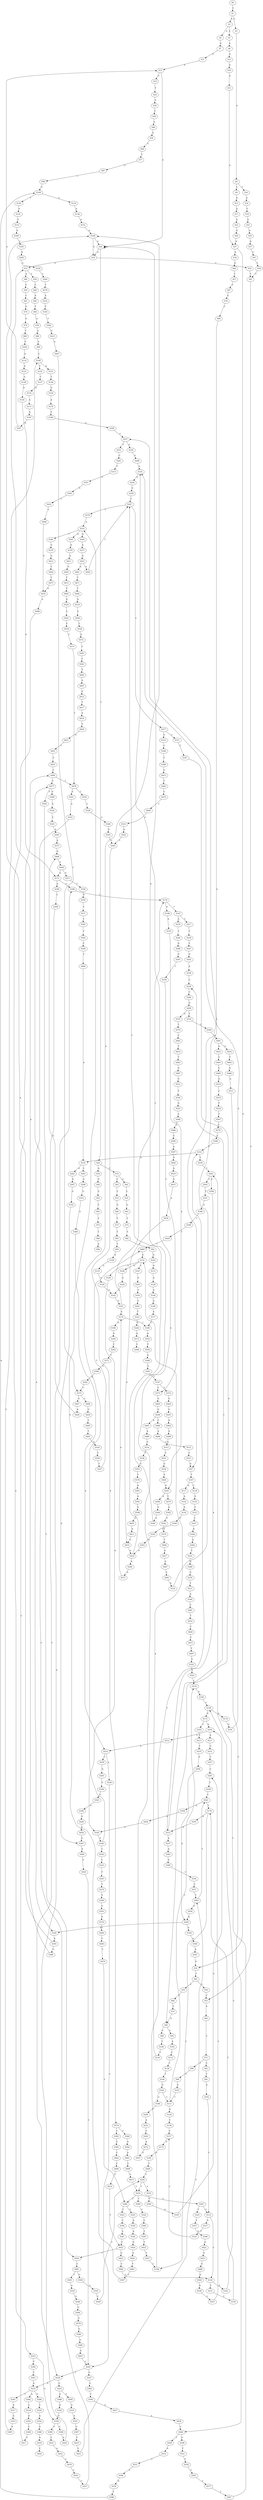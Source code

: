 strict digraph  {
	S0 -> S1 [ label = C ];
	S1 -> S2 [ label = A ];
	S1 -> S3 [ label = C ];
	S2 -> S4 [ label = A ];
	S2 -> S5 [ label = C ];
	S3 -> S6 [ label = G ];
	S4 -> S7 [ label = A ];
	S5 -> S8 [ label = A ];
	S6 -> S9 [ label = C ];
	S6 -> S10 [ label = T ];
	S7 -> S11 [ label = A ];
	S8 -> S12 [ label = A ];
	S9 -> S13 [ label = A ];
	S10 -> S14 [ label = A ];
	S11 -> S15 [ label = A ];
	S12 -> S16 [ label = G ];
	S13 -> S17 [ label = A ];
	S14 -> S18 [ label = C ];
	S15 -> S19 [ label = C ];
	S15 -> S20 [ label = A ];
	S16 -> S21 [ label = A ];
	S17 -> S22 [ label = G ];
	S18 -> S23 [ label = A ];
	S19 -> S24 [ label = T ];
	S20 -> S25 [ label = G ];
	S20 -> S26 [ label = T ];
	S20 -> S20 [ label = A ];
	S21 -> S27 [ label = A ];
	S22 -> S28 [ label = A ];
	S23 -> S29 [ label = A ];
	S24 -> S30 [ label = G ];
	S25 -> S31 [ label = A ];
	S25 -> S32 [ label = T ];
	S26 -> S33 [ label = T ];
	S26 -> S34 [ label = A ];
	S27 -> S35 [ label = G ];
	S27 -> S36 [ label = A ];
	S28 -> S27 [ label = A ];
	S29 -> S37 [ label = A ];
	S30 -> S38 [ label = T ];
	S31 -> S39 [ label = T ];
	S31 -> S40 [ label = A ];
	S32 -> S41 [ label = T ];
	S33 -> S42 [ label = G ];
	S33 -> S43 [ label = C ];
	S34 -> S44 [ label = G ];
	S35 -> S45 [ label = T ];
	S36 -> S46 [ label = G ];
	S37 -> S47 [ label = G ];
	S38 -> S48 [ label = A ];
	S39 -> S49 [ label = C ];
	S40 -> S50 [ label = C ];
	S41 -> S51 [ label = C ];
	S42 -> S52 [ label = C ];
	S43 -> S53 [ label = C ];
	S44 -> S54 [ label = G ];
	S45 -> S55 [ label = C ];
	S45 -> S56 [ label = T ];
	S46 -> S57 [ label = T ];
	S47 -> S58 [ label = T ];
	S48 -> S59 [ label = A ];
	S49 -> S60 [ label = A ];
	S50 -> S61 [ label = C ];
	S51 -> S62 [ label = A ];
	S52 -> S63 [ label = G ];
	S53 -> S64 [ label = G ];
	S54 -> S65 [ label = T ];
	S55 -> S66 [ label = C ];
	S56 -> S51 [ label = C ];
	S57 -> S67 [ label = A ];
	S58 -> S41 [ label = T ];
	S59 -> S68 [ label = C ];
	S60 -> S69 [ label = T ];
	S61 -> S70 [ label = A ];
	S62 -> S71 [ label = C ];
	S63 -> S72 [ label = T ];
	S64 -> S73 [ label = T ];
	S65 -> S74 [ label = T ];
	S66 -> S75 [ label = T ];
	S67 -> S76 [ label = G ];
	S68 -> S77 [ label = C ];
	S69 -> S78 [ label = A ];
	S70 -> S79 [ label = G ];
	S71 -> S80 [ label = T ];
	S71 -> S81 [ label = C ];
	S72 -> S82 [ label = T ];
	S73 -> S83 [ label = T ];
	S74 -> S84 [ label = T ];
	S75 -> S85 [ label = A ];
	S76 -> S86 [ label = C ];
	S77 -> S87 [ label = G ];
	S78 -> S88 [ label = A ];
	S79 -> S89 [ label = T ];
	S80 -> S90 [ label = T ];
	S81 -> S91 [ label = T ];
	S82 -> S92 [ label = T ];
	S83 -> S93 [ label = T ];
	S84 -> S94 [ label = A ];
	S85 -> S95 [ label = G ];
	S85 -> S96 [ label = C ];
	S86 -> S97 [ label = G ];
	S87 -> S98 [ label = T ];
	S88 -> S99 [ label = A ];
	S89 -> S100 [ label = C ];
	S90 -> S101 [ label = G ];
	S91 -> S102 [ label = G ];
	S92 -> S103 [ label = G ];
	S93 -> S104 [ label = A ];
	S95 -> S105 [ label = A ];
	S96 -> S106 [ label = T ];
	S97 -> S107 [ label = T ];
	S98 -> S108 [ label = A ];
	S99 -> S109 [ label = C ];
	S100 -> S110 [ label = A ];
	S101 -> S111 [ label = C ];
	S102 -> S112 [ label = C ];
	S103 -> S113 [ label = G ];
	S104 -> S114 [ label = G ];
	S105 -> S115 [ label = C ];
	S106 -> S116 [ label = T ];
	S107 -> S117 [ label = G ];
	S107 -> S118 [ label = C ];
	S108 -> S119 [ label = A ];
	S108 -> S120 [ label = T ];
	S109 -> S121 [ label = A ];
	S109 -> S122 [ label = C ];
	S110 -> S123 [ label = A ];
	S111 -> S124 [ label = A ];
	S111 -> S125 [ label = C ];
	S112 -> S126 [ label = C ];
	S112 -> S127 [ label = A ];
	S113 -> S128 [ label = G ];
	S114 -> S129 [ label = G ];
	S115 -> S130 [ label = T ];
	S116 -> S131 [ label = A ];
	S117 -> S132 [ label = A ];
	S118 -> S133 [ label = G ];
	S119 -> S134 [ label = A ];
	S120 -> S135 [ label = A ];
	S121 -> S136 [ label = T ];
	S122 -> S137 [ label = C ];
	S123 -> S138 [ label = G ];
	S124 -> S139 [ label = T ];
	S125 -> S140 [ label = A ];
	S126 -> S141 [ label = T ];
	S126 -> S142 [ label = A ];
	S127 -> S143 [ label = T ];
	S128 -> S144 [ label = A ];
	S129 -> S145 [ label = A ];
	S130 -> S146 [ label = T ];
	S131 -> S147 [ label = C ];
	S131 -> S148 [ label = G ];
	S131 -> S149 [ label = A ];
	S132 -> S150 [ label = A ];
	S133 -> S151 [ label = C ];
	S134 -> S152 [ label = A ];
	S135 -> S153 [ label = C ];
	S136 -> S154 [ label = G ];
	S137 -> S155 [ label = A ];
	S138 -> S156 [ label = G ];
	S139 -> S157 [ label = C ];
	S140 -> S158 [ label = C ];
	S141 -> S159 [ label = T ];
	S142 -> S158 [ label = C ];
	S143 -> S157 [ label = C ];
	S144 -> S160 [ label = G ];
	S145 -> S161 [ label = G ];
	S146 -> S162 [ label = G ];
	S147 -> S163 [ label = G ];
	S148 -> S164 [ label = G ];
	S149 -> S165 [ label = A ];
	S150 -> S166 [ label = G ];
	S151 -> S167 [ label = C ];
	S152 -> S168 [ label = A ];
	S153 -> S169 [ label = A ];
	S154 -> S170 [ label = A ];
	S155 -> S171 [ label = A ];
	S156 -> S172 [ label = A ];
	S157 -> S173 [ label = G ];
	S158 -> S174 [ label = A ];
	S158 -> S175 [ label = G ];
	S159 -> S176 [ label = T ];
	S160 -> S177 [ label = A ];
	S161 -> S178 [ label = C ];
	S161 -> S179 [ label = A ];
	S162 -> S111 [ label = C ];
	S162 -> S180 [ label = G ];
	S163 -> S181 [ label = T ];
	S164 -> S145 [ label = A ];
	S165 -> S182 [ label = A ];
	S166 -> S183 [ label = A ];
	S167 -> S184 [ label = A ];
	S168 -> S20 [ label = A ];
	S168 -> S25 [ label = G ];
	S169 -> S185 [ label = C ];
	S170 -> S186 [ label = C ];
	S171 -> S187 [ label = A ];
	S172 -> S188 [ label = G ];
	S172 -> S189 [ label = A ];
	S173 -> S190 [ label = A ];
	S174 -> S191 [ label = G ];
	S175 -> S192 [ label = G ];
	S175 -> S193 [ label = C ];
	S176 -> S194 [ label = C ];
	S176 -> S195 [ label = G ];
	S177 -> S196 [ label = C ];
	S178 -> S197 [ label = T ];
	S178 -> S198 [ label = G ];
	S179 -> S199 [ label = G ];
	S179 -> S196 [ label = C ];
	S180 -> S200 [ label = C ];
	S181 -> S201 [ label = G ];
	S182 -> S168 [ label = A ];
	S182 -> S202 [ label = C ];
	S183 -> S203 [ label = G ];
	S184 -> S204 [ label = A ];
	S185 -> S205 [ label = A ];
	S186 -> S206 [ label = A ];
	S187 -> S207 [ label = A ];
	S188 -> S178 [ label = C ];
	S189 -> S208 [ label = C ];
	S190 -> S209 [ label = C ];
	S191 -> S210 [ label = A ];
	S192 -> S211 [ label = A ];
	S192 -> S212 [ label = G ];
	S193 -> S213 [ label = C ];
	S194 -> S214 [ label = T ];
	S195 -> S215 [ label = A ];
	S196 -> S216 [ label = A ];
	S197 -> S217 [ label = T ];
	S197 -> S218 [ label = A ];
	S198 -> S219 [ label = A ];
	S199 -> S220 [ label = A ];
	S200 -> S221 [ label = A ];
	S201 -> S222 [ label = T ];
	S202 -> S223 [ label = C ];
	S203 -> S224 [ label = G ];
	S204 -> S225 [ label = C ];
	S205 -> S226 [ label = A ];
	S206 -> S227 [ label = C ];
	S207 -> S15 [ label = A ];
	S208 -> S228 [ label = T ];
	S209 -> S229 [ label = C ];
	S210 -> S230 [ label = G ];
	S211 -> S231 [ label = G ];
	S212 -> S232 [ label = A ];
	S213 -> S233 [ label = T ];
	S214 -> S234 [ label = T ];
	S214 -> S235 [ label = A ];
	S215 -> S236 [ label = C ];
	S215 -> S237 [ label = A ];
	S216 -> S238 [ label = T ];
	S217 -> S239 [ label = T ];
	S218 -> S240 [ label = T ];
	S219 -> S241 [ label = A ];
	S220 -> S242 [ label = C ];
	S221 -> S243 [ label = C ];
	S222 -> S244 [ label = G ];
	S223 -> S245 [ label = T ];
	S224 -> S246 [ label = A ];
	S224 -> S247 [ label = T ];
	S225 -> S248 [ label = G ];
	S226 -> S249 [ label = C ];
	S227 -> S250 [ label = A ];
	S227 -> S251 [ label = T ];
	S228 -> S252 [ label = A ];
	S228 -> S253 [ label = G ];
	S229 -> S254 [ label = T ];
	S229 -> S255 [ label = A ];
	S230 -> S256 [ label = G ];
	S231 -> S257 [ label = C ];
	S232 -> S258 [ label = A ];
	S232 -> S259 [ label = C ];
	S233 -> S260 [ label = A ];
	S234 -> S261 [ label = T ];
	S235 -> S262 [ label = A ];
	S235 -> S263 [ label = C ];
	S236 -> S264 [ label = C ];
	S237 -> S265 [ label = A ];
	S238 -> S266 [ label = G ];
	S239 -> S267 [ label = T ];
	S240 -> S268 [ label = G ];
	S241 -> S269 [ label = A ];
	S241 -> S270 [ label = T ];
	S242 -> S271 [ label = T ];
	S243 -> S272 [ label = A ];
	S244 -> S273 [ label = A ];
	S245 -> S274 [ label = T ];
	S246 -> S275 [ label = G ];
	S247 -> S276 [ label = T ];
	S247 -> S277 [ label = C ];
	S248 -> S278 [ label = G ];
	S249 -> S279 [ label = T ];
	S250 -> S280 [ label = G ];
	S251 -> S281 [ label = C ];
	S252 -> S282 [ label = A ];
	S252 -> S283 [ label = T ];
	S252 -> S284 [ label = G ];
	S253 -> S285 [ label = C ];
	S253 -> S286 [ label = A ];
	S254 -> S287 [ label = G ];
	S254 -> S288 [ label = C ];
	S254 -> S289 [ label = T ];
	S255 -> S290 [ label = C ];
	S256 -> S247 [ label = T ];
	S257 -> S291 [ label = C ];
	S258 -> S292 [ label = C ];
	S259 -> S293 [ label = G ];
	S260 -> S294 [ label = A ];
	S261 -> S295 [ label = T ];
	S261 -> S296 [ label = G ];
	S262 -> S297 [ label = G ];
	S263 -> S298 [ label = G ];
	S264 -> S299 [ label = G ];
	S265 -> S300 [ label = G ];
	S266 -> S301 [ label = G ];
	S267 -> S302 [ label = G ];
	S268 -> S303 [ label = G ];
	S269 -> S304 [ label = A ];
	S270 -> S305 [ label = A ];
	S271 -> S306 [ label = G ];
	S272 -> S307 [ label = G ];
	S273 -> S308 [ label = C ];
	S274 -> S309 [ label = G ];
	S275 -> S179 [ label = A ];
	S276 -> S310 [ label = A ];
	S277 -> S311 [ label = C ];
	S277 -> S312 [ label = G ];
	S278 -> S313 [ label = T ];
	S279 -> S314 [ label = A ];
	S280 -> S210 [ label = A ];
	S281 -> S315 [ label = T ];
	S282 -> S316 [ label = C ];
	S283 -> S317 [ label = A ];
	S284 -> S318 [ label = T ];
	S285 -> S319 [ label = A ];
	S286 -> S320 [ label = A ];
	S287 -> S112 [ label = C ];
	S287 -> S321 [ label = T ];
	S288 -> S322 [ label = C ];
	S288 -> S323 [ label = G ];
	S289 -> S324 [ label = C ];
	S290 -> S325 [ label = G ];
	S291 -> S326 [ label = T ];
	S292 -> S228 [ label = T ];
	S292 -> S327 [ label = A ];
	S293 -> S328 [ label = T ];
	S294 -> S329 [ label = G ];
	S294 -> S330 [ label = A ];
	S295 -> S331 [ label = T ];
	S296 -> S215 [ label = A ];
	S297 -> S332 [ label = G ];
	S298 -> S333 [ label = G ];
	S299 -> S334 [ label = T ];
	S299 -> S335 [ label = G ];
	S300 -> S336 [ label = C ];
	S301 -> S337 [ label = T ];
	S302 -> S338 [ label = A ];
	S303 -> S339 [ label = T ];
	S304 -> S340 [ label = A ];
	S305 -> S341 [ label = G ];
	S306 -> S342 [ label = A ];
	S307 -> S210 [ label = A ];
	S309 -> S343 [ label = G ];
	S310 -> S344 [ label = G ];
	S310 -> S345 [ label = A ];
	S310 -> S346 [ label = T ];
	S311 -> S347 [ label = T ];
	S312 -> S348 [ label = C ];
	S313 -> S349 [ label = A ];
	S314 -> S350 [ label = C ];
	S315 -> S351 [ label = G ];
	S316 -> S352 [ label = A ];
	S317 -> S353 [ label = A ];
	S318 -> S354 [ label = A ];
	S319 -> S355 [ label = A ];
	S320 -> S356 [ label = G ];
	S321 -> S357 [ label = C ];
	S322 -> S358 [ label = C ];
	S323 -> S359 [ label = A ];
	S324 -> S360 [ label = C ];
	S325 -> S192 [ label = G ];
	S326 -> S361 [ label = T ];
	S327 -> S362 [ label = G ];
	S328 -> S363 [ label = A ];
	S329 -> S364 [ label = A ];
	S330 -> S365 [ label = A ];
	S331 -> S366 [ label = A ];
	S332 -> S367 [ label = G ];
	S333 -> S368 [ label = G ];
	S334 -> S369 [ label = T ];
	S335 -> S370 [ label = T ];
	S336 -> S371 [ label = C ];
	S337 -> S372 [ label = T ];
	S337 -> S373 [ label = C ];
	S338 -> S236 [ label = C ];
	S339 -> S373 [ label = C ];
	S340 -> S20 [ label = A ];
	S341 -> S374 [ label = T ];
	S342 -> S375 [ label = C ];
	S343 -> S376 [ label = A ];
	S344 -> S377 [ label = A ];
	S345 -> S378 [ label = A ];
	S346 -> S379 [ label = G ];
	S347 -> S85 [ label = A ];
	S348 -> S380 [ label = T ];
	S349 -> S381 [ label = C ];
	S350 -> S382 [ label = T ];
	S351 -> S383 [ label = G ];
	S352 -> S384 [ label = C ];
	S353 -> S385 [ label = A ];
	S354 -> S386 [ label = G ];
	S355 -> S387 [ label = G ];
	S356 -> S388 [ label = G ];
	S356 -> S389 [ label = C ];
	S357 -> S390 [ label = A ];
	S358 -> S391 [ label = C ];
	S359 -> S392 [ label = A ];
	S360 -> S393 [ label = T ];
	S361 -> S176 [ label = T ];
	S361 -> S394 [ label = A ];
	S362 -> S395 [ label = T ];
	S363 -> S396 [ label = A ];
	S364 -> S397 [ label = A ];
	S365 -> S168 [ label = A ];
	S365 -> S398 [ label = G ];
	S366 -> S399 [ label = C ];
	S367 -> S400 [ label = A ];
	S368 -> S232 [ label = A ];
	S369 -> S401 [ label = A ];
	S370 -> S402 [ label = C ];
	S371 -> S403 [ label = T ];
	S372 -> S404 [ label = G ];
	S373 -> S405 [ label = G ];
	S374 -> S406 [ label = T ];
	S375 -> S407 [ label = A ];
	S375 -> S408 [ label = T ];
	S376 -> S409 [ label = C ];
	S377 -> S410 [ label = G ];
	S378 -> S411 [ label = G ];
	S379 -> S412 [ label = G ];
	S380 -> S413 [ label = G ];
	S381 -> S414 [ label = T ];
	S382 -> S415 [ label = G ];
	S383 -> S416 [ label = C ];
	S384 -> S417 [ label = C ];
	S385 -> S109 [ label = C ];
	S386 -> S418 [ label = A ];
	S387 -> S419 [ label = C ];
	S388 -> S420 [ label = A ];
	S389 -> S421 [ label = C ];
	S390 -> S422 [ label = G ];
	S391 -> S423 [ label = T ];
	S392 -> S424 [ label = G ];
	S393 -> S425 [ label = T ];
	S394 -> S426 [ label = A ];
	S395 -> S427 [ label = G ];
	S396 -> S428 [ label = G ];
	S397 -> S35 [ label = G ];
	S398 -> S31 [ label = A ];
	S399 -> S429 [ label = T ];
	S400 -> S430 [ label = A ];
	S401 -> S431 [ label = A ];
	S401 -> S432 [ label = G ];
	S402 -> S433 [ label = T ];
	S403 -> S434 [ label = A ];
	S403 -> S361 [ label = T ];
	S404 -> S435 [ label = G ];
	S405 -> S436 [ label = G ];
	S406 -> S437 [ label = G ];
	S407 -> S438 [ label = A ];
	S408 -> S439 [ label = G ];
	S409 -> S440 [ label = C ];
	S410 -> S441 [ label = A ];
	S410 -> S442 [ label = G ];
	S411 -> S443 [ label = G ];
	S412 -> S444 [ label = C ];
	S413 -> S445 [ label = T ];
	S414 -> S446 [ label = C ];
	S415 -> S447 [ label = A ];
	S416 -> S448 [ label = T ];
	S417 -> S449 [ label = C ];
	S418 -> S450 [ label = C ];
	S419 -> S451 [ label = C ];
	S420 -> S188 [ label = G ];
	S421 -> S452 [ label = A ];
	S422 -> S453 [ label = G ];
	S423 -> S454 [ label = T ];
	S423 -> S455 [ label = G ];
	S424 -> S456 [ label = G ];
	S425 -> S457 [ label = T ];
	S426 -> S165 [ label = A ];
	S427 -> S458 [ label = A ];
	S428 -> S459 [ label = G ];
	S429 -> S460 [ label = T ];
	S430 -> S292 [ label = C ];
	S431 -> S461 [ label = C ];
	S432 -> S462 [ label = T ];
	S433 -> S463 [ label = T ];
	S434 -> S294 [ label = A ];
	S435 -> S464 [ label = A ];
	S436 -> S465 [ label = A ];
	S436 -> S466 [ label = T ];
	S437 -> S467 [ label = A ];
	S438 -> S468 [ label = G ];
	S439 -> S469 [ label = T ];
	S440 -> S470 [ label = T ];
	S441 -> S471 [ label = T ];
	S442 -> S247 [ label = T ];
	S443 -> S472 [ label = T ];
	S444 -> S473 [ label = T ];
	S445 -> S474 [ label = C ];
	S446 -> S475 [ label = T ];
	S447 -> S375 [ label = C ];
	S448 -> S476 [ label = G ];
	S449 -> S477 [ label = C ];
	S449 -> S478 [ label = T ];
	S451 -> S403 [ label = T ];
	S452 -> S479 [ label = C ];
	S453 -> S480 [ label = G ];
	S454 -> S481 [ label = C ];
	S455 -> S482 [ label = C ];
	S456 -> S483 [ label = T ];
	S457 -> S194 [ label = C ];
	S458 -> S484 [ label = C ];
	S459 -> S367 [ label = G ];
	S460 -> S131 [ label = A ];
	S461 -> S485 [ label = G ];
	S462 -> S486 [ label = G ];
	S463 -> S487 [ label = G ];
	S464 -> S488 [ label = A ];
	S465 -> S489 [ label = A ];
	S466 -> S490 [ label = A ];
	S467 -> S491 [ label = C ];
	S468 -> S492 [ label = G ];
	S469 -> S493 [ label = T ];
	S470 -> S288 [ label = C ];
	S471 -> S494 [ label = T ];
	S472 -> S495 [ label = C ];
	S473 -> S476 [ label = G ];
	S474 -> S496 [ label = C ];
	S475 -> S497 [ label = T ];
	S476 -> S498 [ label = A ];
	S477 -> S499 [ label = G ];
	S477 -> S500 [ label = T ];
	S478 -> S501 [ label = A ];
	S478 -> S502 [ label = C ];
	S479 -> S503 [ label = C ];
	S480 -> S504 [ label = A ];
	S481 -> S505 [ label = T ];
	S481 -> S506 [ label = G ];
	S482 -> S126 [ label = C ];
	S483 -> S507 [ label = T ];
	S484 -> S508 [ label = G ];
	S484 -> S509 [ label = T ];
	S485 -> S510 [ label = A ];
	S486 -> S511 [ label = A ];
	S487 -> S512 [ label = G ];
	S488 -> S513 [ label = G ];
	S489 -> S514 [ label = G ];
	S490 -> S515 [ label = G ];
	S491 -> S516 [ label = A ];
	S492 -> S172 [ label = A ];
	S492 -> S517 [ label = G ];
	S493 -> S518 [ label = A ];
	S494 -> S519 [ label = A ];
	S495 -> S520 [ label = A ];
	S496 -> S521 [ label = G ];
	S497 -> S522 [ label = G ];
	S498 -> S523 [ label = A ];
	S499 -> S524 [ label = A ];
	S500 -> S454 [ label = T ];
	S501 -> S525 [ label = A ];
	S502 -> S526 [ label = C ];
	S503 -> S527 [ label = C ];
	S504 -> S528 [ label = G ];
	S505 -> S529 [ label = A ];
	S506 -> S530 [ label = A ];
	S507 -> S310 [ label = A ];
	S508 -> S531 [ label = T ];
	S509 -> S532 [ label = A ];
	S510 -> S533 [ label = C ];
	S511 -> S484 [ label = C ];
	S512 -> S534 [ label = T ];
	S513 -> S535 [ label = C ];
	S514 -> S536 [ label = T ];
	S515 -> S537 [ label = C ];
	S516 -> S227 [ label = C ];
	S517 -> S538 [ label = T ];
	S518 -> S539 [ label = C ];
	S519 -> S540 [ label = C ];
	S520 -> S541 [ label = C ];
	S521 -> S542 [ label = G ];
	S522 -> S543 [ label = C ];
	S523 -> S544 [ label = C ];
	S523 -> S356 [ label = G ];
	S524 -> S545 [ label = C ];
	S525 -> S330 [ label = A ];
	S526 -> S546 [ label = G ];
	S527 -> S477 [ label = C ];
	S528 -> S547 [ label = C ];
	S529 -> S548 [ label = G ];
	S530 -> S549 [ label = C ];
	S531 -> S550 [ label = T ];
	S532 -> S551 [ label = C ];
	S533 -> S552 [ label = T ];
	S534 -> S553 [ label = G ];
	S535 -> S554 [ label = G ];
	S536 -> S555 [ label = G ];
	S537 -> S97 [ label = G ];
	S538 -> S556 [ label = G ];
	S539 -> S557 [ label = T ];
	S540 -> S558 [ label = T ];
	S541 -> S559 [ label = C ];
	S542 -> S560 [ label = C ];
	S543 -> S125 [ label = C ];
	S544 -> S561 [ label = T ];
	S545 -> S562 [ label = A ];
	S546 -> S563 [ label = G ];
	S547 -> S291 [ label = C ];
	S548 -> S564 [ label = G ];
	S549 -> S229 [ label = C ];
	S550 -> S565 [ label = C ];
	S551 -> S566 [ label = C ];
	S552 -> S567 [ label = T ];
	S553 -> S568 [ label = C ];
	S554 -> S569 [ label = A ];
	S555 -> S570 [ label = T ];
	S556 -> S571 [ label = T ];
	S557 -> S460 [ label = T ];
	S558 -> S572 [ label = A ];
	S559 -> S573 [ label = C ];
	S560 -> S574 [ label = A ];
	S561 -> S252 [ label = A ];
	S562 -> S575 [ label = A ];
	S563 -> S560 [ label = C ];
	S564 -> S576 [ label = G ];
	S565 -> S577 [ label = T ];
	S566 -> S578 [ label = G ];
	S567 -> S579 [ label = T ];
	S568 -> S580 [ label = G ];
	S569 -> S241 [ label = A ];
	S570 -> S581 [ label = A ];
	S571 -> S582 [ label = T ];
	S572 -> S583 [ label = T ];
	S573 -> S478 [ label = T ];
	S574 -> S584 [ label = C ];
	S574 -> S585 [ label = T ];
	S575 -> S468 [ label = G ];
	S576 -> S586 [ label = G ];
	S577 -> S587 [ label = T ];
	S578 -> S588 [ label = T ];
	S579 -> S589 [ label = C ];
	S580 -> S590 [ label = G ];
	S581 -> S591 [ label = A ];
	S582 -> S592 [ label = T ];
	S583 -> S593 [ label = C ];
	S584 -> S594 [ label = G ];
	S585 -> S595 [ label = C ];
	S586 -> S596 [ label = A ];
	S587 -> S261 [ label = T ];
	S588 -> S108 [ label = A ];
	S589 -> S214 [ label = T ];
	S590 -> S597 [ label = A ];
	S591 -> S598 [ label = A ];
	S592 -> S599 [ label = C ];
	S593 -> S600 [ label = T ];
	S594 -> S601 [ label = A ];
	S595 -> S602 [ label = C ];
	S596 -> S603 [ label = A ];
	S597 -> S604 [ label = A ];
	S598 -> S605 [ label = G ];
	S599 -> S606 [ label = T ];
	S600 -> S607 [ label = G ];
	S601 -> S608 [ label = C ];
	S602 -> S609 [ label = C ];
	S603 -> S292 [ label = C ];
	S604 -> S610 [ label = A ];
	S605 -> S611 [ label = A ];
	S606 -> S235 [ label = A ];
	S607 -> S612 [ label = G ];
	S608 -> S613 [ label = C ];
	S609 -> S614 [ label = C ];
	S610 -> S615 [ label = G ];
	S611 -> S616 [ label = G ];
	S612 -> S617 [ label = T ];
	S613 -> S254 [ label = T ];
	S614 -> S423 [ label = T ];
	S615 -> S618 [ label = A ];
	S616 -> S224 [ label = G ];
	S617 -> S619 [ label = A ];
	S618 -> S616 [ label = G ];
	S619 -> S620 [ label = C ];
	S620 -> S621 [ label = A ];
	S621 -> S622 [ label = C ];
	S622 -> S623 [ label = C ];
	S623 -> S449 [ label = C ];
}
